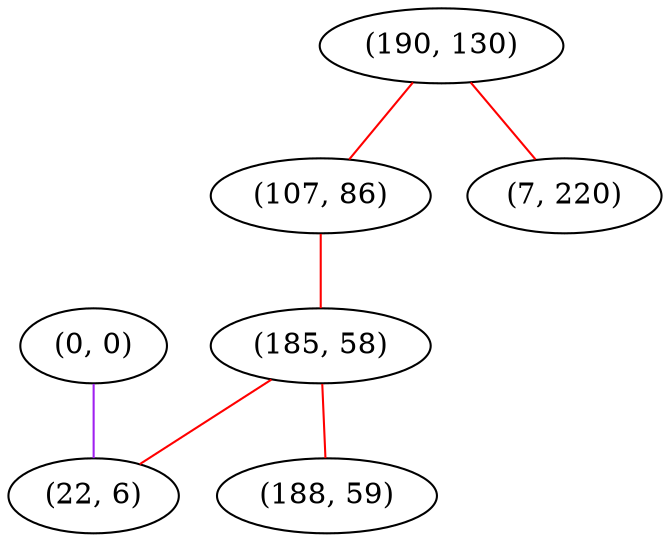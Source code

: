 graph "" {
"(0, 0)";
"(190, 130)";
"(107, 86)";
"(185, 58)";
"(188, 59)";
"(22, 6)";
"(7, 220)";
"(0, 0)" -- "(22, 6)"  [color=purple, key=0, weight=4];
"(190, 130)" -- "(7, 220)"  [color=red, key=0, weight=1];
"(190, 130)" -- "(107, 86)"  [color=red, key=0, weight=1];
"(107, 86)" -- "(185, 58)"  [color=red, key=0, weight=1];
"(185, 58)" -- "(188, 59)"  [color=red, key=0, weight=1];
"(185, 58)" -- "(22, 6)"  [color=red, key=0, weight=1];
}
